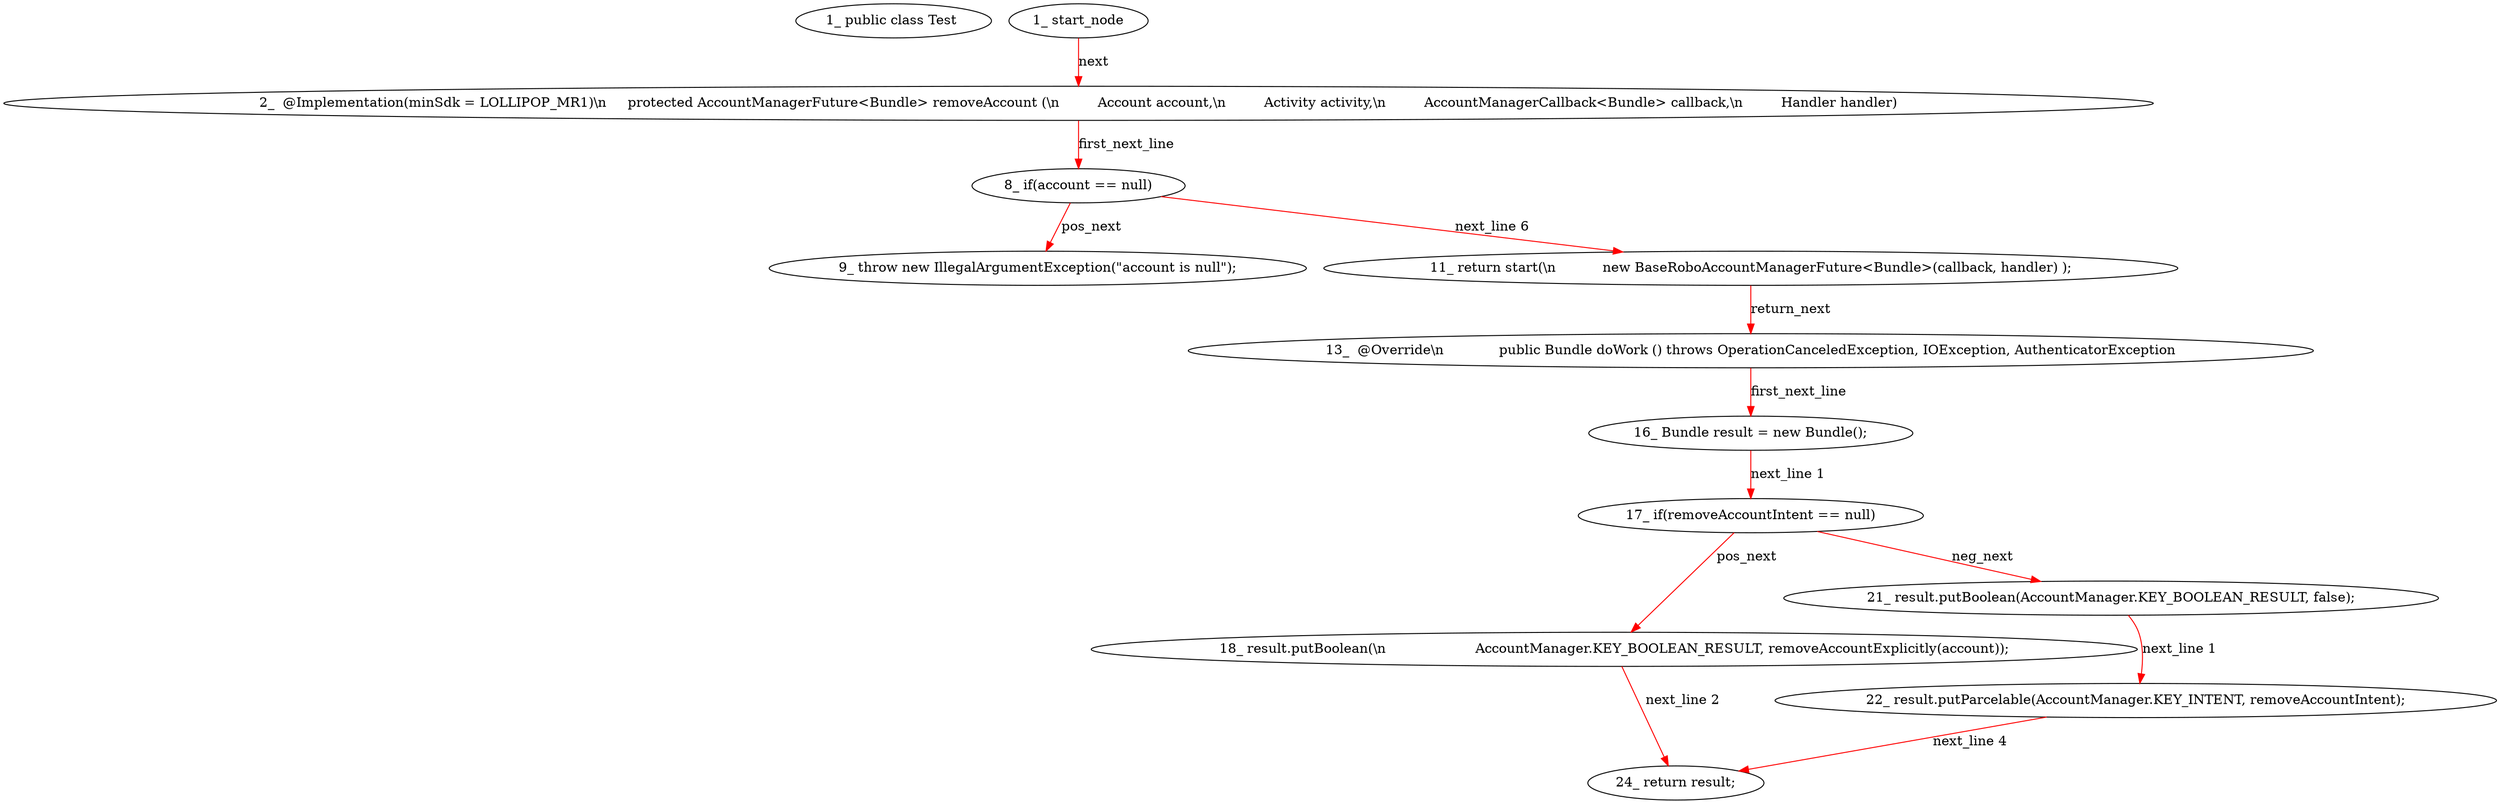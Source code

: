 digraph  {
6 [label="1_\ public\ class\ Test\ ", type_label=class_declaration];
10 [label="2_\ \ @Implementation\(minSdk\ =\ LOLLIPOP_MR1\)\\n\ \ \ \ \ protected\ AccountManagerFuture<Bundle>\ removeAccount\ \(\\n\ \ \ \ \ \ \ \ \ Account\ account,\\n\ \ \ \ \ \ \ \ \ Activity\ activity,\\n\ \ \ \ \ \ \ \ \ AccountManagerCallback<Bundle>\ callback,\\n\ \ \ \ \ \ \ \ \ Handler\ handler\)", type_label=method_declaration];
40 [label="8_\ if\(account\ ==\ null\)", type_label=if];
46 [label="9_\ throw\ new\ IllegalArgumentException\(\"account\ is\ null\"\);", type_label=expression_statement];
51 [label="11_\ return\ start\(\\n\ \ \ \ \ \ \ \ \ \ \ new\ BaseRoboAccountManagerFuture<Bundle>\(callback,\ handler\)\ \);", type_label=expression_statement];
64 [label="13_\ \ @Override\\n\ \ \ \ \ \ \ \ \ \ \ \ \ public\ Bundle\ doWork\ \(\)\ throws\ OperationCanceledException,\ IOException,\ AuthenticatorException", type_label=method_declaration];
76 [label="16_\ Bundle\ result\ =\ new\ Bundle\(\);", type_label=expression_statement];
83 [label="17_\ if\(removeAccountIntent\ ==\ null\)", type_label=if];
89 [label="18_\ result\.putBoolean\(\\n\ \ \ \ \ \ \ \ \ \ \ \ \ \ \ \ \ \ \ \ \ AccountManager\.KEY_BOOLEAN_RESULT,\ removeAccountExplicitly\(account\)\);", type_label=expression_statement];
102 [label="21_\ result\.putBoolean\(AccountManager\.KEY_BOOLEAN_RESULT,\ false\);", type_label=expression_statement];
111 [label="22_\ result\.putParcelable\(AccountManager\.KEY_INTENT,\ removeAccountIntent\);", type_label=expression_statement];
120 [label="24_\ return\ result;", type_label=return];
1 [label="1_\ start_node", type_label=start];
10 -> 40  [color=red, controlflow_type=first_next_line, edge_type=CFG_edge, key=0, label=first_next_line];
40 -> 46  [color=red, controlflow_type=pos_next, edge_type=CFG_edge, key=0, label=pos_next];
40 -> 51  [color=red, controlflow_type="next_line 6", edge_type=CFG_edge, key=0, label="next_line 6"];
51 -> 64  [color=red, controlflow_type=return_next, edge_type=CFG_edge, key=0, label=return_next];
64 -> 76  [color=red, controlflow_type=first_next_line, edge_type=CFG_edge, key=0, label=first_next_line];
76 -> 83  [color=red, controlflow_type="next_line 1", edge_type=CFG_edge, key=0, label="next_line 1"];
83 -> 89  [color=red, controlflow_type=pos_next, edge_type=CFG_edge, key=0, label=pos_next];
83 -> 102  [color=red, controlflow_type=neg_next, edge_type=CFG_edge, key=0, label=neg_next];
89 -> 120  [color=red, controlflow_type="next_line 2", edge_type=CFG_edge, key=0, label="next_line 2"];
102 -> 111  [color=red, controlflow_type="next_line 1", edge_type=CFG_edge, key=0, label="next_line 1"];
111 -> 120  [color=red, controlflow_type="next_line 4", edge_type=CFG_edge, key=0, label="next_line 4"];
1 -> 10  [color=red, controlflow_type=next, edge_type=CFG_edge, key=0, label=next];
}
